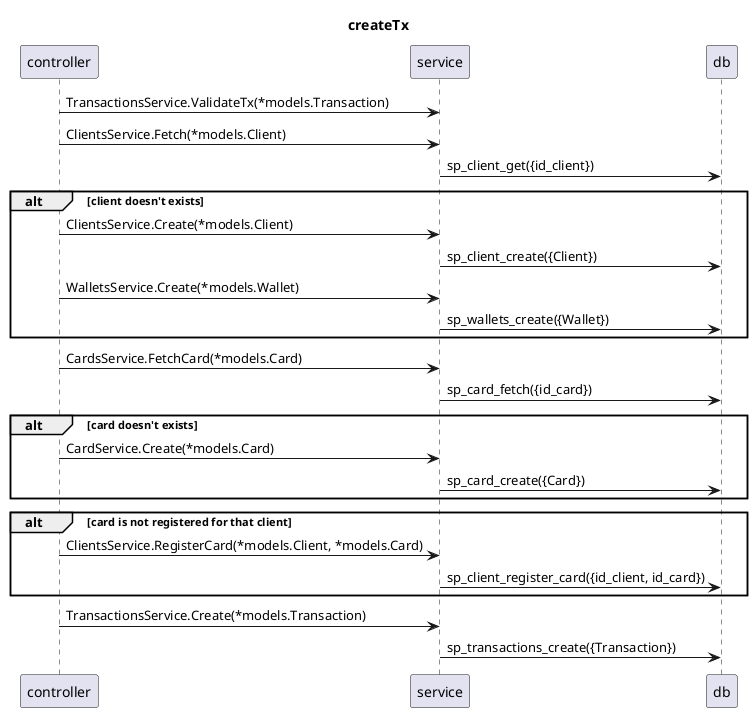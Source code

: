 @startuml
title createTx
skinparam responseMessageBelowArrow true
controller -> service : TransactionsService.ValidateTx(*models.Transaction)
controller -> service : ClientsService.Fetch(*models.Client)
service -> db : sp_client_get({id_client})
alt client doesn't exists

    controller -> service: ClientsService.Create(*models.Client)
    service -> db : sp_client_create({Client})
    controller -> service: WalletsService.Create(*models.Wallet)
    service -> db : sp_wallets_create({Wallet})

end

controller -> service : CardsService.FetchCard(*models.Card)
service -> db : sp_card_fetch({id_card})

alt card doesn't exists

    controller -> service: CardService.Create(*models.Card)
    service -> db : sp_card_create({Card})

end

alt card is not registered for that client

    controller -> service: ClientsService.RegisterCard(*models.Client, *models.Card)
    service -> db : sp_client_register_card({id_client, id_card})

end

controller -> service : TransactionsService.Create(*models.Transaction)
service -> db : sp_transactions_create({Transaction})

@enduml